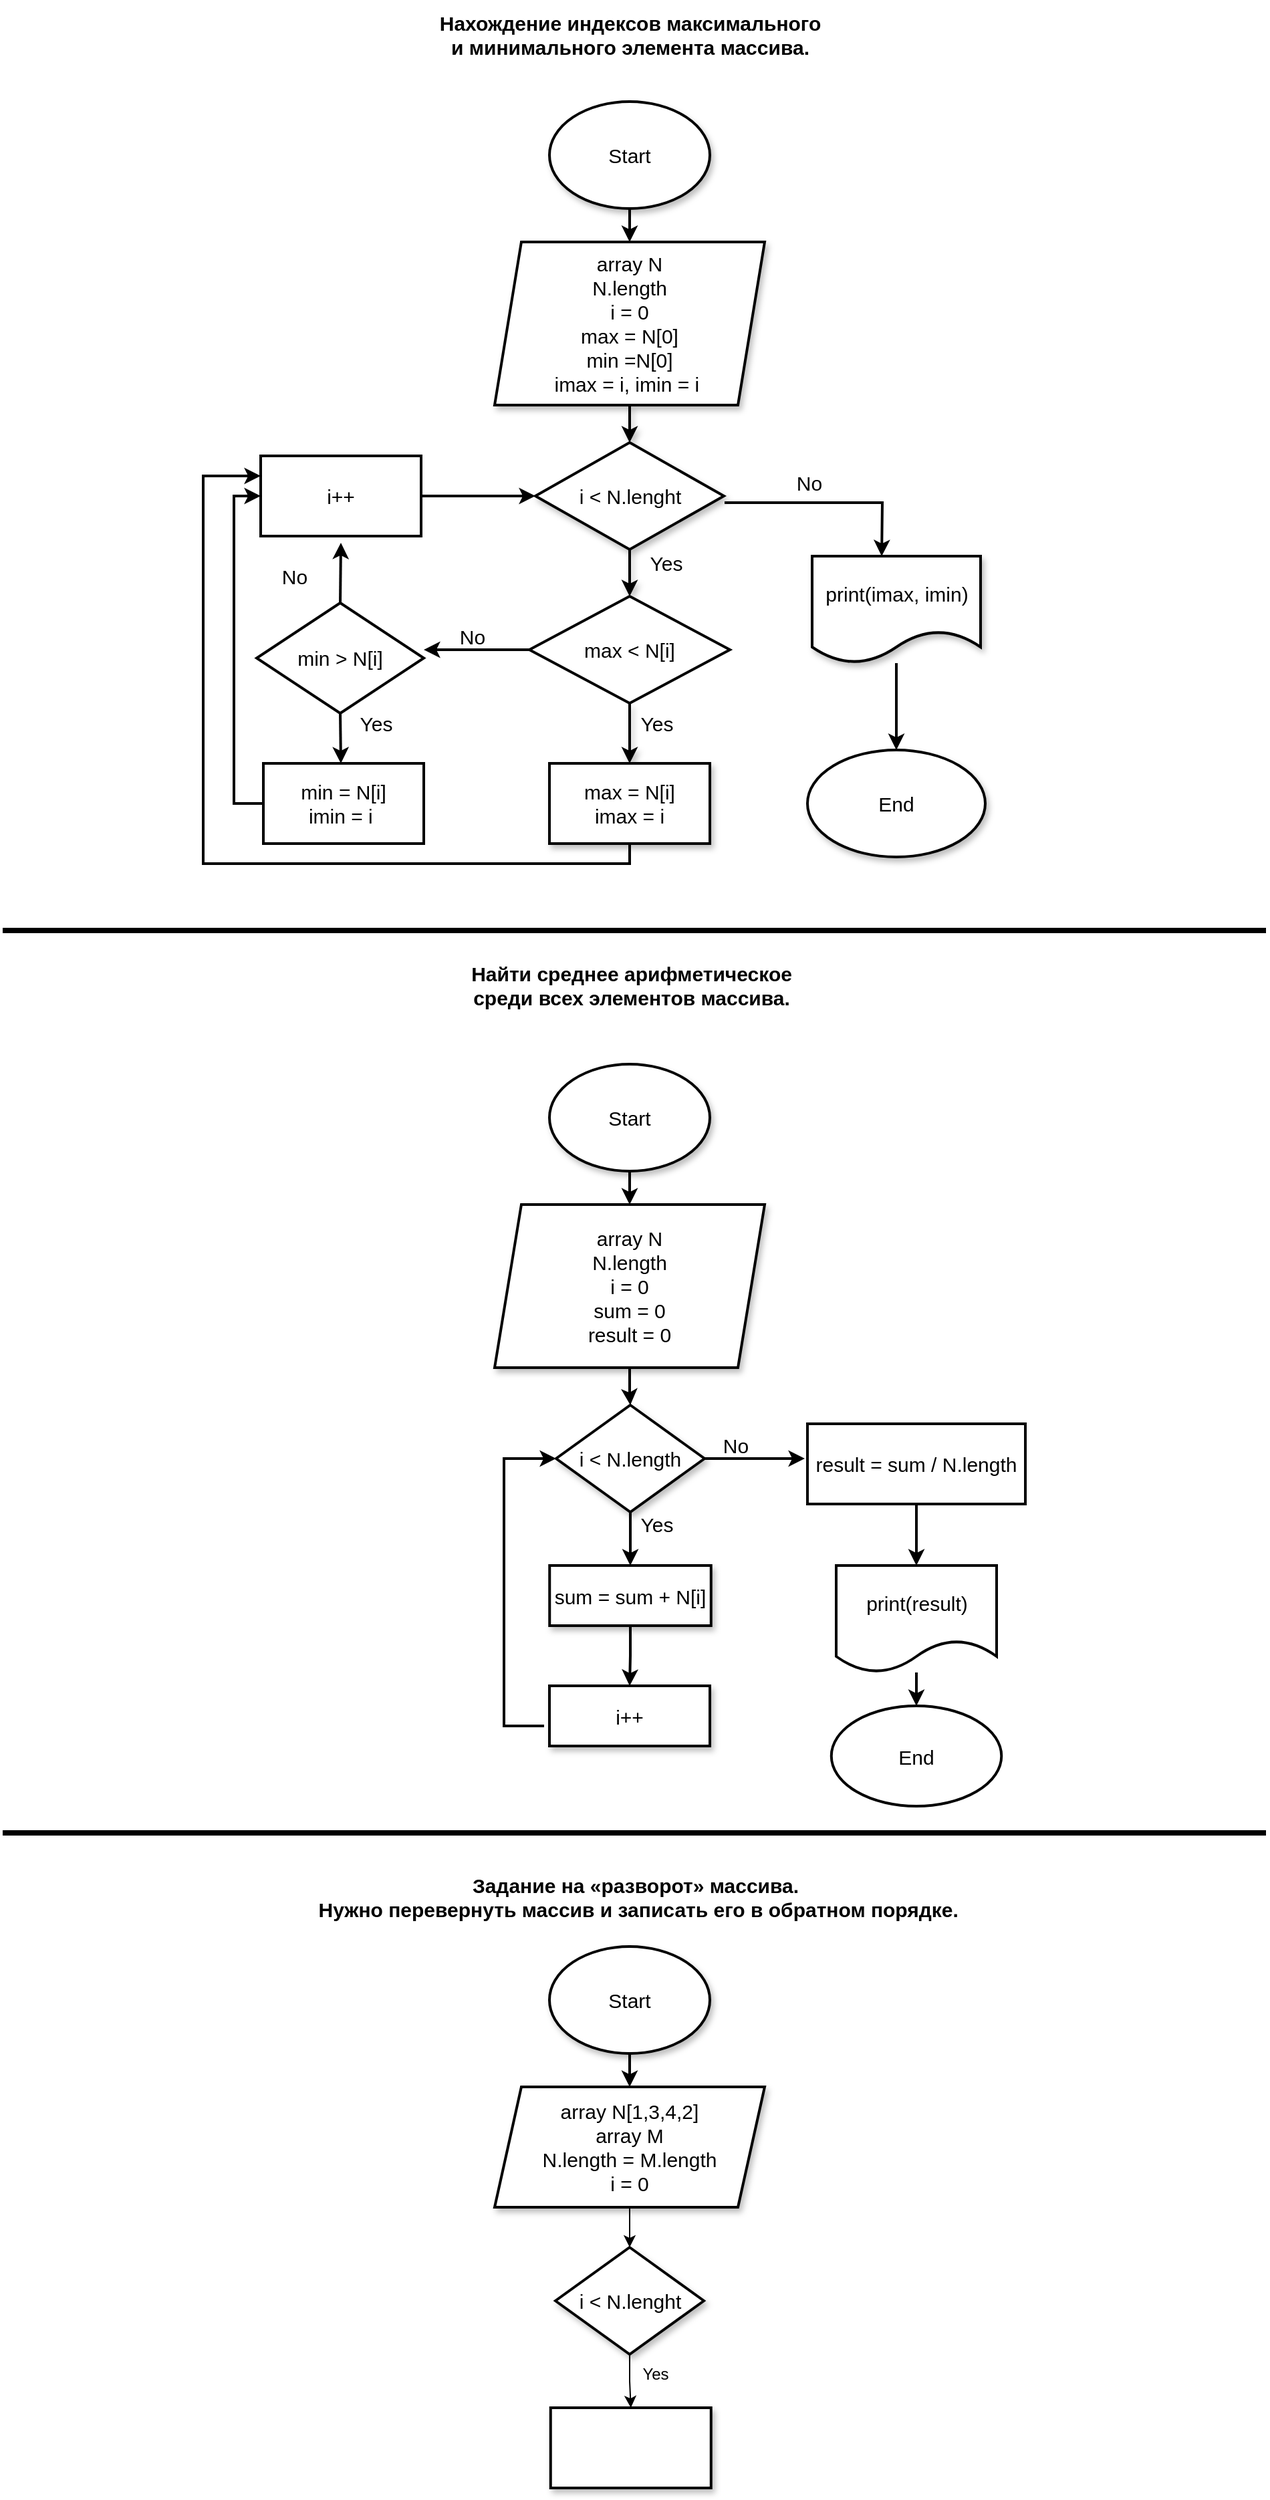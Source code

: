 <mxfile version="21.1.1" type="github">
  <diagram name="Страница 1" id="ACcvHvgXB7bruhRaSmyQ">
    <mxGraphModel dx="1781" dy="647" grid="1" gridSize="15" guides="1" tooltips="1" connect="1" arrows="1" fold="1" page="1" pageScale="1" pageWidth="827" pageHeight="1169" math="0" shadow="0">
      <root>
        <mxCell id="0" />
        <mxCell id="1" parent="0" />
        <mxCell id="b7IFShKbtS9lGx2a-9Go-1" value="&lt;font style=&quot;font-size: 15px;&quot;&gt;Start&lt;/font&gt;" style="ellipse;whiteSpace=wrap;html=1;strokeWidth=2;fontSize=15;shadow=1;rounded=0;labelBackgroundColor=none;" parent="1" vertex="1">
          <mxGeometry x="169" y="90" width="120" height="80" as="geometry" />
        </mxCell>
        <mxCell id="Vx2Rsr90po153_AnOcSy-2" value="" style="edgeStyle=orthogonalEdgeStyle;rounded=0;orthogonalLoop=1;jettySize=auto;html=1;fontSize=15;strokeWidth=2;shadow=1;labelBackgroundColor=none;fontColor=default;" edge="1" parent="1" source="Vx2Rsr90po153_AnOcSy-6" target="fXVYxTk6iXW4gVmDeo8w-3">
          <mxGeometry relative="1" as="geometry" />
        </mxCell>
        <mxCell id="b7IFShKbtS9lGx2a-9Go-2" value="array N&lt;br style=&quot;font-size: 15px;&quot;&gt;N.length&lt;br style=&quot;font-size: 15px;&quot;&gt;i = 0&lt;br style=&quot;font-size: 15px;&quot;&gt;max = N[0]&lt;br style=&quot;font-size: 15px;&quot;&gt;min =N[0]&lt;br&gt;imax = i, imin = i&amp;nbsp;" style="shape=parallelogram;perimeter=parallelogramPerimeter;whiteSpace=wrap;html=1;fixedSize=1;strokeWidth=2;fontSize=15;shadow=1;rounded=0;labelBackgroundColor=none;" parent="1" vertex="1">
          <mxGeometry x="128" y="195" width="202" height="122" as="geometry" />
        </mxCell>
        <mxCell id="Vx2Rsr90po153_AnOcSy-33" style="edgeStyle=orthogonalEdgeStyle;rounded=0;orthogonalLoop=1;jettySize=auto;html=1;entryX=0;entryY=0.25;entryDx=0;entryDy=0;strokeWidth=2;fontSize=15;" edge="1" parent="1" source="fXVYxTk6iXW4gVmDeo8w-3" target="Vx2Rsr90po153_AnOcSy-30">
          <mxGeometry relative="1" as="geometry">
            <Array as="points">
              <mxPoint x="229" y="660" />
              <mxPoint x="-90" y="660" />
              <mxPoint x="-90" y="370" />
            </Array>
          </mxGeometry>
        </mxCell>
        <mxCell id="fXVYxTk6iXW4gVmDeo8w-3" value="max = N[i]&lt;br&gt;imax = i" style="rounded=0;whiteSpace=wrap;html=1;strokeWidth=2;fontSize=15;shadow=1;labelBackgroundColor=none;" parent="1" vertex="1">
          <mxGeometry x="169" y="585" width="120" height="60" as="geometry" />
        </mxCell>
        <mxCell id="Vx2Rsr90po153_AnOcSy-1" value="Нахождение индексов максимального&lt;br style=&quot;font-size: 15px;&quot;&gt;&amp;nbsp;и минимального элемента массива.&amp;nbsp;" style="text;html=1;align=center;verticalAlign=middle;resizable=0;points=[];autosize=1;strokeColor=none;fillColor=none;fontStyle=1;fontSize=15;rounded=0;labelBackgroundColor=none;" vertex="1" parent="1">
          <mxGeometry x="66.5" y="14" width="325" height="52" as="geometry" />
        </mxCell>
        <mxCell id="Vx2Rsr90po153_AnOcSy-4" value="" style="edgeStyle=orthogonalEdgeStyle;rounded=0;orthogonalLoop=1;jettySize=auto;html=1;fontSize=15;strokeWidth=2;shadow=1;labelBackgroundColor=none;fontColor=default;" edge="1" parent="1" source="b7IFShKbtS9lGx2a-9Go-2" target="Vx2Rsr90po153_AnOcSy-3">
          <mxGeometry relative="1" as="geometry">
            <mxPoint x="223" y="285" as="sourcePoint" />
            <mxPoint x="223" y="435" as="targetPoint" />
          </mxGeometry>
        </mxCell>
        <mxCell id="Vx2Rsr90po153_AnOcSy-3" value="i &amp;lt; N.lenght" style="rhombus;whiteSpace=wrap;html=1;strokeWidth=2;fontSize=15;shadow=1;rounded=0;labelBackgroundColor=none;" vertex="1" parent="1">
          <mxGeometry x="158.5" y="345" width="141" height="80" as="geometry" />
        </mxCell>
        <mxCell id="Vx2Rsr90po153_AnOcSy-5" value="No" style="text;html=1;align=center;verticalAlign=middle;resizable=0;points=[];autosize=1;fontSize=15;strokeWidth=2;rounded=0;labelBackgroundColor=none;" vertex="1" parent="1">
          <mxGeometry x="340" y="360" width="45" height="30" as="geometry" />
        </mxCell>
        <mxCell id="Vx2Rsr90po153_AnOcSy-7" value="" style="edgeStyle=orthogonalEdgeStyle;rounded=0;orthogonalLoop=1;jettySize=auto;html=1;fontSize=15;strokeWidth=2;shadow=1;labelBackgroundColor=none;fontColor=default;" edge="1" parent="1" source="Vx2Rsr90po153_AnOcSy-3" target="Vx2Rsr90po153_AnOcSy-6">
          <mxGeometry relative="1" as="geometry">
            <mxPoint x="229" y="425" as="sourcePoint" />
            <mxPoint x="229" y="630" as="targetPoint" />
          </mxGeometry>
        </mxCell>
        <mxCell id="Vx2Rsr90po153_AnOcSy-12" style="edgeStyle=orthogonalEdgeStyle;rounded=0;orthogonalLoop=1;jettySize=auto;html=1;exitX=0;exitY=0.5;exitDx=0;exitDy=0;fontSize=15;strokeWidth=2;labelBackgroundColor=none;fontColor=default;" edge="1" parent="1" source="Vx2Rsr90po153_AnOcSy-6">
          <mxGeometry relative="1" as="geometry">
            <mxPoint x="75" y="500" as="targetPoint" />
          </mxGeometry>
        </mxCell>
        <mxCell id="Vx2Rsr90po153_AnOcSy-6" value="max &amp;lt; N[i]" style="rhombus;whiteSpace=wrap;html=1;strokeWidth=2;fontSize=15;rounded=0;labelBackgroundColor=none;" vertex="1" parent="1">
          <mxGeometry x="154" y="460" width="150" height="80" as="geometry" />
        </mxCell>
        <mxCell id="Vx2Rsr90po153_AnOcSy-8" value="Yes" style="text;html=1;align=center;verticalAlign=middle;resizable=0;points=[];autosize=1;fontSize=15;strokeWidth=2;rounded=0;labelBackgroundColor=none;" vertex="1" parent="1">
          <mxGeometry x="218.5" y="540" width="60" height="30" as="geometry" />
        </mxCell>
        <mxCell id="Vx2Rsr90po153_AnOcSy-13" value="No" style="text;html=1;align=center;verticalAlign=middle;resizable=0;points=[];autosize=1;fontSize=15;strokeWidth=2;rounded=0;labelBackgroundColor=none;" vertex="1" parent="1">
          <mxGeometry x="88" y="475" width="45" height="30" as="geometry" />
        </mxCell>
        <mxCell id="Vx2Rsr90po153_AnOcSy-32" style="edgeStyle=orthogonalEdgeStyle;rounded=0;orthogonalLoop=1;jettySize=auto;html=1;entryX=0;entryY=0.5;entryDx=0;entryDy=0;strokeWidth=2;fontSize=15;" edge="1" parent="1" source="Vx2Rsr90po153_AnOcSy-14" target="Vx2Rsr90po153_AnOcSy-30">
          <mxGeometry relative="1" as="geometry">
            <mxPoint x="-90" y="375" as="targetPoint" />
            <Array as="points">
              <mxPoint x="-67" y="615" />
              <mxPoint x="-67" y="385" />
            </Array>
          </mxGeometry>
        </mxCell>
        <mxCell id="Vx2Rsr90po153_AnOcSy-14" value="min = N[i]&lt;br&gt;imin = i&amp;nbsp;" style="whiteSpace=wrap;html=1;fontSize=15;strokeWidth=2;rounded=0;labelBackgroundColor=none;" vertex="1" parent="1">
          <mxGeometry x="-45" y="585" width="120" height="60" as="geometry" />
        </mxCell>
        <mxCell id="Vx2Rsr90po153_AnOcSy-17" style="edgeStyle=orthogonalEdgeStyle;rounded=0;orthogonalLoop=1;jettySize=auto;html=1;exitX=0.5;exitY=1;exitDx=0;exitDy=0;fontSize=15;strokeWidth=2;labelBackgroundColor=none;fontColor=default;" edge="1" parent="1" source="Vx2Rsr90po153_AnOcSy-16">
          <mxGeometry relative="1" as="geometry">
            <mxPoint x="13" y="585" as="targetPoint" />
          </mxGeometry>
        </mxCell>
        <mxCell id="Vx2Rsr90po153_AnOcSy-16" value="min &amp;gt; N[i]" style="rhombus;whiteSpace=wrap;html=1;strokeWidth=2;fontSize=15;rounded=0;labelBackgroundColor=none;" vertex="1" parent="1">
          <mxGeometry x="-50" y="465" width="125" height="82.5" as="geometry" />
        </mxCell>
        <mxCell id="Vx2Rsr90po153_AnOcSy-18" value="Yes" style="text;html=1;align=center;verticalAlign=middle;resizable=0;points=[];autosize=1;fontSize=15;strokeWidth=2;rounded=0;labelBackgroundColor=none;" vertex="1" parent="1">
          <mxGeometry x="9" y="540" width="60" height="30" as="geometry" />
        </mxCell>
        <mxCell id="Vx2Rsr90po153_AnOcSy-22" value="" style="edgeStyle=orthogonalEdgeStyle;rounded=0;orthogonalLoop=1;jettySize=auto;html=1;strokeWidth=2;fontSize=15;" edge="1" parent="1" source="Vx2Rsr90po153_AnOcSy-19" target="Vx2Rsr90po153_AnOcSy-21">
          <mxGeometry relative="1" as="geometry" />
        </mxCell>
        <mxCell id="Vx2Rsr90po153_AnOcSy-19" value="print(imax, imin)" style="shape=document;whiteSpace=wrap;html=1;boundedLbl=1;fontSize=15;rounded=0;strokeWidth=2;shadow=1;labelBackgroundColor=none;" vertex="1" parent="1">
          <mxGeometry x="365.5" y="430" width="126" height="80" as="geometry" />
        </mxCell>
        <mxCell id="Vx2Rsr90po153_AnOcSy-21" value="End" style="ellipse;whiteSpace=wrap;html=1;fontSize=15;rounded=0;strokeWidth=2;shadow=1;labelBackgroundColor=none;" vertex="1" parent="1">
          <mxGeometry x="362" y="575" width="133" height="80" as="geometry" />
        </mxCell>
        <mxCell id="Vx2Rsr90po153_AnOcSy-24" value="" style="edgeStyle=none;orthogonalLoop=1;jettySize=auto;html=1;rounded=0;entryX=0.413;entryY=0;entryDx=0;entryDy=0;entryPerimeter=0;strokeWidth=2;fontSize=15;" edge="1" parent="1" target="Vx2Rsr90po153_AnOcSy-19">
          <mxGeometry width="100" relative="1" as="geometry">
            <mxPoint x="300" y="390" as="sourcePoint" />
            <mxPoint x="385" y="345" as="targetPoint" />
            <Array as="points">
              <mxPoint x="418" y="390" />
            </Array>
          </mxGeometry>
        </mxCell>
        <mxCell id="Vx2Rsr90po153_AnOcSy-25" value="Yes" style="text;html=1;align=center;verticalAlign=middle;resizable=0;points=[];autosize=1;strokeColor=none;fillColor=none;strokeWidth=2;fontSize=15;" vertex="1" parent="1">
          <mxGeometry x="225.5" y="420" width="60" height="30" as="geometry" />
        </mxCell>
        <mxCell id="Vx2Rsr90po153_AnOcSy-26" value="No" style="text;html=1;align=center;verticalAlign=middle;resizable=0;points=[];autosize=1;strokeColor=none;fillColor=none;strokeWidth=2;fontSize=15;" vertex="1" parent="1">
          <mxGeometry x="-45" y="430" width="45" height="30" as="geometry" />
        </mxCell>
        <mxCell id="Vx2Rsr90po153_AnOcSy-29" value="" style="endArrow=classic;html=1;rounded=0;exitX=0.5;exitY=0;exitDx=0;exitDy=0;strokeWidth=2;fontSize=15;" edge="1" parent="1" source="Vx2Rsr90po153_AnOcSy-16">
          <mxGeometry width="50" height="50" relative="1" as="geometry">
            <mxPoint x="165" y="470" as="sourcePoint" />
            <mxPoint x="13" y="420" as="targetPoint" />
          </mxGeometry>
        </mxCell>
        <mxCell id="Vx2Rsr90po153_AnOcSy-31" value="" style="edgeStyle=orthogonalEdgeStyle;rounded=0;orthogonalLoop=1;jettySize=auto;html=1;strokeWidth=2;fontSize=15;" edge="1" parent="1" source="Vx2Rsr90po153_AnOcSy-30" target="Vx2Rsr90po153_AnOcSy-3">
          <mxGeometry relative="1" as="geometry" />
        </mxCell>
        <mxCell id="Vx2Rsr90po153_AnOcSy-30" value="i++" style="rounded=0;whiteSpace=wrap;html=1;strokeWidth=2;fontSize=15;" vertex="1" parent="1">
          <mxGeometry x="-47" y="355" width="120" height="60" as="geometry" />
        </mxCell>
        <mxCell id="Vx2Rsr90po153_AnOcSy-38" value="" style="endArrow=classic;html=1;rounded=0;exitX=0.5;exitY=1;exitDx=0;exitDy=0;entryX=0.5;entryY=0;entryDx=0;entryDy=0;fontSize=15;strokeWidth=2;" edge="1" parent="1" source="b7IFShKbtS9lGx2a-9Go-1" target="b7IFShKbtS9lGx2a-9Go-2">
          <mxGeometry width="50" height="50" relative="1" as="geometry">
            <mxPoint x="165" y="350" as="sourcePoint" />
            <mxPoint x="215" y="300" as="targetPoint" />
          </mxGeometry>
        </mxCell>
        <mxCell id="Vx2Rsr90po153_AnOcSy-39" value="Найти среднее арифметическое &lt;br&gt;среди всех элементов массива." style="text;html=1;align=center;verticalAlign=middle;resizable=0;points=[];autosize=1;strokeColor=none;fillColor=none;strokeWidth=2;fontSize=15;fontStyle=1" vertex="1" parent="1">
          <mxGeometry x="94.5" y="728" width="270" height="45" as="geometry" />
        </mxCell>
        <mxCell id="Vx2Rsr90po153_AnOcSy-41" value="&lt;font style=&quot;font-size: 15px;&quot;&gt;Start&lt;/font&gt;" style="ellipse;whiteSpace=wrap;html=1;strokeWidth=2;fontSize=15;shadow=1;rounded=0;labelBackgroundColor=none;" vertex="1" parent="1">
          <mxGeometry x="169" y="810" width="120" height="80" as="geometry" />
        </mxCell>
        <mxCell id="Vx2Rsr90po153_AnOcSy-47" value="" style="edgeStyle=orthogonalEdgeStyle;rounded=0;orthogonalLoop=1;jettySize=auto;html=1;fontSize=15;strokeWidth=2;" edge="1" parent="1" source="Vx2Rsr90po153_AnOcSy-42" target="Vx2Rsr90po153_AnOcSy-46">
          <mxGeometry relative="1" as="geometry" />
        </mxCell>
        <mxCell id="Vx2Rsr90po153_AnOcSy-42" value="array N&lt;br style=&quot;font-size: 15px;&quot;&gt;N.length&lt;br style=&quot;font-size: 15px;&quot;&gt;i = 0&lt;br style=&quot;font-size: 15px;&quot;&gt;sum = 0&lt;br style=&quot;font-size: 15px;&quot;&gt;result = 0" style="shape=parallelogram;perimeter=parallelogramPerimeter;whiteSpace=wrap;html=1;fixedSize=1;strokeWidth=2;fontSize=15;shadow=1;rounded=0;labelBackgroundColor=none;" vertex="1" parent="1">
          <mxGeometry x="128" y="915" width="202" height="122" as="geometry" />
        </mxCell>
        <mxCell id="Vx2Rsr90po153_AnOcSy-43" value="" style="endArrow=classic;html=1;rounded=0;exitX=0.5;exitY=1;exitDx=0;exitDy=0;entryX=0.5;entryY=0;entryDx=0;entryDy=0;fontSize=15;strokeWidth=2;" edge="1" source="Vx2Rsr90po153_AnOcSy-41" target="Vx2Rsr90po153_AnOcSy-42" parent="1">
          <mxGeometry width="50" height="50" relative="1" as="geometry">
            <mxPoint x="165" y="1070" as="sourcePoint" />
            <mxPoint x="215" y="1020" as="targetPoint" />
          </mxGeometry>
        </mxCell>
        <mxCell id="Vx2Rsr90po153_AnOcSy-45" value="" style="line;strokeWidth=4;html=1;perimeter=backbonePerimeter;points=[];outlineConnect=0;" vertex="1" parent="1">
          <mxGeometry x="-240" y="705" width="945" height="10" as="geometry" />
        </mxCell>
        <mxCell id="Vx2Rsr90po153_AnOcSy-49" value="" style="edgeStyle=orthogonalEdgeStyle;rounded=0;orthogonalLoop=1;jettySize=auto;html=1;fontSize=15;strokeWidth=2;" edge="1" parent="1" source="Vx2Rsr90po153_AnOcSy-46" target="Vx2Rsr90po153_AnOcSy-48">
          <mxGeometry relative="1" as="geometry" />
        </mxCell>
        <mxCell id="Vx2Rsr90po153_AnOcSy-46" value="i &amp;lt; N.length" style="rhombus;whiteSpace=wrap;html=1;fontSize=15;strokeWidth=2;shadow=1;rounded=0;labelBackgroundColor=none;" vertex="1" parent="1">
          <mxGeometry x="174" y="1065" width="111" height="80" as="geometry" />
        </mxCell>
        <mxCell id="Vx2Rsr90po153_AnOcSy-60" value="" style="edgeStyle=orthogonalEdgeStyle;rounded=0;orthogonalLoop=1;jettySize=auto;html=1;strokeWidth=2;" edge="1" parent="1" source="Vx2Rsr90po153_AnOcSy-48" target="Vx2Rsr90po153_AnOcSy-59">
          <mxGeometry relative="1" as="geometry" />
        </mxCell>
        <mxCell id="Vx2Rsr90po153_AnOcSy-48" value="sum = sum + N[i]" style="whiteSpace=wrap;html=1;fontSize=15;strokeWidth=2;shadow=1;rounded=0;labelBackgroundColor=none;" vertex="1" parent="1">
          <mxGeometry x="169.13" y="1185" width="120.75" height="45" as="geometry" />
        </mxCell>
        <mxCell id="Vx2Rsr90po153_AnOcSy-50" value="Yes" style="text;html=1;align=center;verticalAlign=middle;resizable=0;points=[];autosize=1;strokeColor=none;fillColor=none;fontSize=15;strokeWidth=2;" vertex="1" parent="1">
          <mxGeometry x="218.5" y="1139" width="60" height="30" as="geometry" />
        </mxCell>
        <mxCell id="Vx2Rsr90po153_AnOcSy-51" value="" style="endArrow=classic;html=1;rounded=0;entryX=0;entryY=0.5;entryDx=0;entryDy=0;fontSize=15;strokeWidth=2;" edge="1" parent="1" target="Vx2Rsr90po153_AnOcSy-46">
          <mxGeometry width="50" height="50" relative="1" as="geometry">
            <mxPoint x="165" y="1305" as="sourcePoint" />
            <mxPoint x="94.5" y="1169" as="targetPoint" />
            <Array as="points">
              <mxPoint x="135" y="1305" />
              <mxPoint x="135" y="1215" />
              <mxPoint x="135" y="1170" />
              <mxPoint x="135" y="1105" />
            </Array>
          </mxGeometry>
        </mxCell>
        <mxCell id="Vx2Rsr90po153_AnOcSy-52" value="" style="endArrow=classic;html=1;rounded=0;exitX=1;exitY=0.5;exitDx=0;exitDy=0;fontSize=15;strokeWidth=2;" edge="1" parent="1" source="Vx2Rsr90po153_AnOcSy-46">
          <mxGeometry width="50" height="50" relative="1" as="geometry">
            <mxPoint x="280" y="1100" as="sourcePoint" />
            <mxPoint x="360" y="1105" as="targetPoint" />
          </mxGeometry>
        </mxCell>
        <mxCell id="Vx2Rsr90po153_AnOcSy-53" value="No" style="text;html=1;align=center;verticalAlign=middle;resizable=0;points=[];autosize=1;strokeColor=none;fillColor=none;fontSize=15;strokeWidth=2;" vertex="1" parent="1">
          <mxGeometry x="285.5" y="1080" width="45" height="30" as="geometry" />
        </mxCell>
        <mxCell id="Vx2Rsr90po153_AnOcSy-56" value="" style="edgeStyle=orthogonalEdgeStyle;rounded=0;orthogonalLoop=1;jettySize=auto;html=1;strokeWidth=2;" edge="1" parent="1" source="Vx2Rsr90po153_AnOcSy-54" target="Vx2Rsr90po153_AnOcSy-55">
          <mxGeometry relative="1" as="geometry" />
        </mxCell>
        <mxCell id="Vx2Rsr90po153_AnOcSy-54" value="result = sum / N.length" style="rounded=0;whiteSpace=wrap;html=1;fontSize=15;strokeWidth=2;" vertex="1" parent="1">
          <mxGeometry x="362" y="1079" width="163" height="60" as="geometry" />
        </mxCell>
        <mxCell id="Vx2Rsr90po153_AnOcSy-58" value="" style="edgeStyle=orthogonalEdgeStyle;rounded=0;orthogonalLoop=1;jettySize=auto;html=1;strokeWidth=2;" edge="1" parent="1" source="Vx2Rsr90po153_AnOcSy-55" target="Vx2Rsr90po153_AnOcSy-57">
          <mxGeometry relative="1" as="geometry" />
        </mxCell>
        <mxCell id="Vx2Rsr90po153_AnOcSy-55" value="print(result)" style="shape=document;whiteSpace=wrap;html=1;boundedLbl=1;fontSize=15;rounded=0;strokeWidth=2;" vertex="1" parent="1">
          <mxGeometry x="383.5" y="1185" width="120" height="80" as="geometry" />
        </mxCell>
        <mxCell id="Vx2Rsr90po153_AnOcSy-57" value="End" style="ellipse;whiteSpace=wrap;html=1;fontSize=15;rounded=0;strokeWidth=2;" vertex="1" parent="1">
          <mxGeometry x="379.88" y="1290" width="127.25" height="75" as="geometry" />
        </mxCell>
        <mxCell id="Vx2Rsr90po153_AnOcSy-59" value="i++" style="whiteSpace=wrap;html=1;fontSize=15;strokeWidth=2;shadow=1;rounded=0;labelBackgroundColor=none;" vertex="1" parent="1">
          <mxGeometry x="169" y="1275" width="120" height="45" as="geometry" />
        </mxCell>
        <mxCell id="Vx2Rsr90po153_AnOcSy-61" value="" style="line;strokeWidth=4;html=1;" vertex="1" parent="1">
          <mxGeometry x="-240" y="1380" width="945" height="10" as="geometry" />
        </mxCell>
        <mxCell id="Vx2Rsr90po153_AnOcSy-62" value="&lt;font style=&quot;font-size: 15px;&quot;&gt;Задание на «разворот» массива.&lt;br style=&quot;font-size: 15px;&quot;&gt;&amp;nbsp;Нужно перевернуть массив и записать его в обратном порядке.&lt;/font&gt;" style="text;html=1;align=center;verticalAlign=middle;resizable=0;points=[];autosize=1;strokeColor=none;fillColor=none;fontStyle=1;fontSize=15;" vertex="1" parent="1">
          <mxGeometry x="-22.5" y="1410" width="510" height="45" as="geometry" />
        </mxCell>
        <mxCell id="Vx2Rsr90po153_AnOcSy-63" value="&lt;font style=&quot;font-size: 15px;&quot;&gt;Start&lt;/font&gt;" style="ellipse;whiteSpace=wrap;html=1;strokeWidth=2;fontSize=15;shadow=1;rounded=0;labelBackgroundColor=none;" vertex="1" parent="1">
          <mxGeometry x="169" y="1470" width="120" height="80" as="geometry" />
        </mxCell>
        <mxCell id="Vx2Rsr90po153_AnOcSy-67" value="" style="edgeStyle=orthogonalEdgeStyle;rounded=0;orthogonalLoop=1;jettySize=auto;html=1;" edge="1" parent="1" source="Vx2Rsr90po153_AnOcSy-64" target="Vx2Rsr90po153_AnOcSy-66">
          <mxGeometry relative="1" as="geometry" />
        </mxCell>
        <mxCell id="Vx2Rsr90po153_AnOcSy-64" value="array N[1,3,4,2]&lt;br&gt;array M&lt;br style=&quot;font-size: 15px;&quot;&gt;N.length = M.length&lt;br style=&quot;font-size: 15px;&quot;&gt;i = 0&lt;br style=&quot;font-size: 15px;&quot;&gt;" style="shape=parallelogram;perimeter=parallelogramPerimeter;whiteSpace=wrap;html=1;fixedSize=1;strokeWidth=2;fontSize=15;shadow=1;rounded=0;labelBackgroundColor=none;" vertex="1" parent="1">
          <mxGeometry x="128" y="1575" width="202" height="90" as="geometry" />
        </mxCell>
        <mxCell id="Vx2Rsr90po153_AnOcSy-65" value="" style="endArrow=classic;html=1;rounded=0;exitX=0.5;exitY=1;exitDx=0;exitDy=0;entryX=0.5;entryY=0;entryDx=0;entryDy=0;fontSize=15;strokeWidth=2;" edge="1" source="Vx2Rsr90po153_AnOcSy-63" target="Vx2Rsr90po153_AnOcSy-64" parent="1">
          <mxGeometry width="50" height="50" relative="1" as="geometry">
            <mxPoint x="165" y="1730" as="sourcePoint" />
            <mxPoint x="215" y="1680" as="targetPoint" />
          </mxGeometry>
        </mxCell>
        <mxCell id="Vx2Rsr90po153_AnOcSy-69" value="" style="edgeStyle=orthogonalEdgeStyle;rounded=0;orthogonalLoop=1;jettySize=auto;html=1;" edge="1" parent="1" source="Vx2Rsr90po153_AnOcSy-66" target="Vx2Rsr90po153_AnOcSy-68">
          <mxGeometry relative="1" as="geometry" />
        </mxCell>
        <mxCell id="Vx2Rsr90po153_AnOcSy-66" value="i &amp;lt; N.lenght" style="rhombus;whiteSpace=wrap;html=1;fontSize=15;strokeWidth=2;shadow=1;rounded=0;labelBackgroundColor=none;" vertex="1" parent="1">
          <mxGeometry x="173.5" y="1695" width="111" height="80" as="geometry" />
        </mxCell>
        <mxCell id="Vx2Rsr90po153_AnOcSy-68" value="" style="whiteSpace=wrap;html=1;fontSize=15;strokeWidth=2;shadow=1;rounded=0;labelBackgroundColor=none;" vertex="1" parent="1">
          <mxGeometry x="169.88" y="1815" width="120" height="60" as="geometry" />
        </mxCell>
        <mxCell id="Vx2Rsr90po153_AnOcSy-70" value="Yes" style="text;html=1;align=center;verticalAlign=middle;resizable=0;points=[];autosize=1;strokeColor=none;fillColor=none;" vertex="1" parent="1">
          <mxGeometry x="225.5" y="1775" width="45" height="30" as="geometry" />
        </mxCell>
      </root>
    </mxGraphModel>
  </diagram>
</mxfile>
